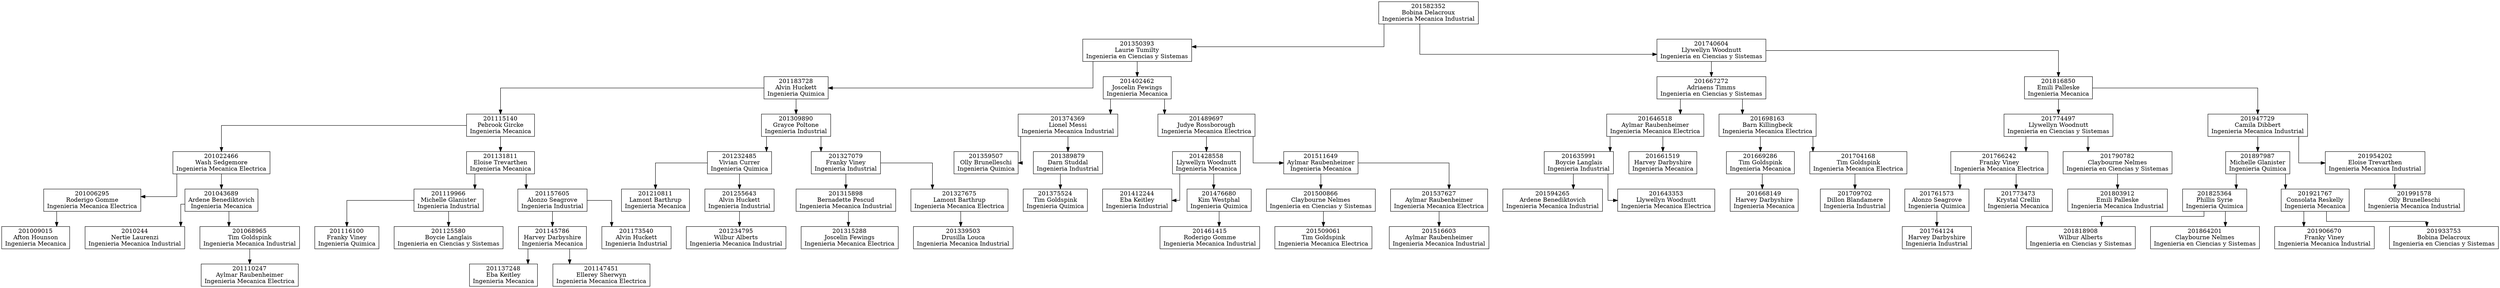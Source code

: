 digraph G {
	node [shape=box]
	splines=ortho
	nodesep=0.5
	201582352 [label="201582352
Bobina Delacroux
Ingenieria Mecanica Industrial"]
	201350393 [label="201350393
Laurie Tumilty
Ingenieria en Ciencias y Sistemas"]
	201582352 -> 201350393
	201350393 [label="201350393
Laurie Tumilty
Ingenieria en Ciencias y Sistemas"]
	201183728 [label="201183728
Alvin Huckett
Ingenieria Quimica"]
	201350393 -> 201183728
	201183728 [label="201183728
Alvin Huckett
Ingenieria Quimica"]
	201115140 [label="201115140
Pebrook Gircke
Ingenieria Mecanica"]
	201183728 -> 201115140
	201115140 [label="201115140
Pebrook Gircke
Ingenieria Mecanica"]
	201022466 [label="201022466
Wash Sedgemore
Ingenieria Mecanica Electrica"]
	201115140 -> 201022466
	201022466 [label="201022466
Wash Sedgemore
Ingenieria Mecanica Electrica"]
	201006295 [label="201006295
Roderigo Gomme
Ingenieria Mecanica Electrica"]
	201022466 -> 201006295
	201006295 [label="201006295
Roderigo Gomme
Ingenieria Mecanica Electrica"]
	201009015 [label="201009015
Afton Hounson
Ingenieria Mecanica"]
	201006295 -> 201009015
	201022466 [label="201022466
Wash Sedgemore
Ingenieria Mecanica Electrica"]
	201043689 [label="201043689
Ardene Benediktovich
Ingenieria Mecanica"]
	201022466 -> 201043689
	201043689 [label="201043689
Ardene Benediktovich
Ingenieria Mecanica"]
	2010244 [label="2010244
Nertie Laurenzi
Ingenieria Mecanica Industrial"]
	201043689 -> 2010244
	201043689 [label="201043689
Ardene Benediktovich
Ingenieria Mecanica"]
	201068965 [label="201068965
Tim Goldspink
Ingenieria Mecanica Industrial"]
	201043689 -> 201068965
	201068965 [label="201068965
Tim Goldspink
Ingenieria Mecanica Industrial"]
	201110247 [label="201110247
Aylmar Raubenheimer
Ingenieria Mecanica Electrica"]
	201068965 -> 201110247
	201115140 [label="201115140
Pebrook Gircke
Ingenieria Mecanica"]
	201131811 [label="201131811
Eloise Trevarthen
Ingenieria Mecanica"]
	201115140 -> 201131811
	201131811 [label="201131811
Eloise Trevarthen
Ingenieria Mecanica"]
	201119966 [label="201119966
Michelle Glanister
Ingenieria Industrial"]
	201131811 -> 201119966
	201119966 [label="201119966
Michelle Glanister
Ingenieria Industrial"]
	201116100 [label="201116100
Franky Viney
Ingenieria Quimica"]
	201119966 -> 201116100
	201119966 [label="201119966
Michelle Glanister
Ingenieria Industrial"]
	201125580 [label="201125580
Boycie Langlais
Ingenieria en Ciencias y Sistemas"]
	201119966 -> 201125580
	201131811 [label="201131811
Eloise Trevarthen
Ingenieria Mecanica"]
	201157605 [label="201157605
Alonzo Seagrove
Ingenieria Industrial"]
	201131811 -> 201157605
	201157605 [label="201157605
Alonzo Seagrove
Ingenieria Industrial"]
	201145786 [label="201145786
Harvey Darbyshire
Ingenieria Mecanica"]
	201157605 -> 201145786
	201145786 [label="201145786
Harvey Darbyshire
Ingenieria Mecanica"]
	201137248 [label="201137248
Eba Keitley
Ingenieria Mecanica"]
	201145786 -> 201137248
	201145786 [label="201145786
Harvey Darbyshire
Ingenieria Mecanica"]
	201147451 [label="201147451
Ellerey Sherwyn
Ingenieria Mecanica Electrica"]
	201145786 -> 201147451
	201157605 [label="201157605
Alonzo Seagrove
Ingenieria Industrial"]
	201173540 [label="201173540
Alvin Huckett
Ingenieria Industrial"]
	201157605 -> 201173540
	201183728 [label="201183728
Alvin Huckett
Ingenieria Quimica"]
	201309890 [label="201309890
Grayce Poltone
Ingenieria Industrial"]
	201183728 -> 201309890
	201309890 [label="201309890
Grayce Poltone
Ingenieria Industrial"]
	201232485 [label="201232485
Vivian Currer
Ingenieria Quimica"]
	201309890 -> 201232485
	201232485 [label="201232485
Vivian Currer
Ingenieria Quimica"]
	201210811 [label="201210811
Lamont Barthrup
Ingenieria Mecanica"]
	201232485 -> 201210811
	201232485 [label="201232485
Vivian Currer
Ingenieria Quimica"]
	201255643 [label="201255643
Alvin Huckett
Ingenieria Industrial"]
	201232485 -> 201255643
	201255643 [label="201255643
Alvin Huckett
Ingenieria Industrial"]
	201234795 [label="201234795
Wilbur Alberts
Ingenieria Mecanica Industrial"]
	201255643 -> 201234795
	201309890 [label="201309890
Grayce Poltone
Ingenieria Industrial"]
	201327079 [label="201327079
Franky Viney
Ingenieria Industrial"]
	201309890 -> 201327079
	201327079 [label="201327079
Franky Viney
Ingenieria Industrial"]
	201315898 [label="201315898
Bernadette Pescud
Ingenieria Mecanica Industrial"]
	201327079 -> 201315898
	201315898 [label="201315898
Bernadette Pescud
Ingenieria Mecanica Industrial"]
	201315288 [label="201315288
Joscelin Fewings
Ingenieria Mecanica Electrica"]
	201315898 -> 201315288
	201327079 [label="201327079
Franky Viney
Ingenieria Industrial"]
	201327675 [label="201327675
Lamont Barthrup
Ingenieria Mecanica Electrica"]
	201327079 -> 201327675
	201327675 [label="201327675
Lamont Barthrup
Ingenieria Mecanica Electrica"]
	201339503 [label="201339503
Drusilla Louca
Ingenieria Mecanica Industrial"]
	201327675 -> 201339503
	201350393 [label="201350393
Laurie Tumilty
Ingenieria en Ciencias y Sistemas"]
	201402462 [label="201402462
Joscelin Fewings
Ingenieria Mecanica"]
	201350393 -> 201402462
	201402462 [label="201402462
Joscelin Fewings
Ingenieria Mecanica"]
	201374369 [label="201374369
Lionel Messi
Ingenieria Mecanica Industrial"]
	201402462 -> 201374369
	201374369 [label="201374369
Lionel Messi
Ingenieria Mecanica Industrial"]
	201359507 [label="201359507
Olly Brunelleschi
Ingenieria Quimica"]
	201374369 -> 201359507
	201374369 [label="201374369
Lionel Messi
Ingenieria Mecanica Industrial"]
	201389879 [label="201389879
Darn Studdal
Ingenieria Industrial"]
	201374369 -> 201389879
	201389879 [label="201389879
Darn Studdal
Ingenieria Industrial"]
	201375524 [label="201375524
Tim Goldspink
Ingenieria Quimica"]
	201389879 -> 201375524
	201402462 [label="201402462
Joscelin Fewings
Ingenieria Mecanica"]
	201489697 [label="201489697
Judye Rossborough
Ingenieria Mecanica Electrica"]
	201402462 -> 201489697
	201489697 [label="201489697
Judye Rossborough
Ingenieria Mecanica Electrica"]
	201428558 [label="201428558
Llywellyn Woodnutt
Ingenieria Mecanica"]
	201489697 -> 201428558
	201428558 [label="201428558
Llywellyn Woodnutt
Ingenieria Mecanica"]
	201412244 [label="201412244
Eba Keitley
Ingenieria Industrial"]
	201428558 -> 201412244
	201428558 [label="201428558
Llywellyn Woodnutt
Ingenieria Mecanica"]
	201476680 [label="201476680
Kim Westphal
Ingenieria Quimica"]
	201428558 -> 201476680
	201476680 [label="201476680
Kim Westphal
Ingenieria Quimica"]
	201461415 [label="201461415
Roderigo Gomme
Ingenieria Mecanica Industrial"]
	201476680 -> 201461415
	201489697 [label="201489697
Judye Rossborough
Ingenieria Mecanica Electrica"]
	201511649 [label="201511649
Aylmar Raubenheimer
Ingenieria Mecanica"]
	201489697 -> 201511649
	201511649 [label="201511649
Aylmar Raubenheimer
Ingenieria Mecanica"]
	201500866 [label="201500866
Claybourne Nelmes
Ingenieria en Ciencias y Sistemas"]
	201511649 -> 201500866
	201500866 [label="201500866
Claybourne Nelmes
Ingenieria en Ciencias y Sistemas"]
	201509061 [label="201509061
Tim Goldspink
Ingenieria Mecanica Electrica"]
	201500866 -> 201509061
	201511649 [label="201511649
Aylmar Raubenheimer
Ingenieria Mecanica"]
	201537627 [label="201537627
Aylmar Raubenheimer
Ingenieria Mecanica Electrica"]
	201511649 -> 201537627
	201537627 [label="201537627
Aylmar Raubenheimer
Ingenieria Mecanica Electrica"]
	201516603 [label="201516603
Aylmar Raubenheimer
Ingenieria Mecanica Industrial"]
	201537627 -> 201516603
	201582352 [label="201582352
Bobina Delacroux
Ingenieria Mecanica Industrial"]
	201740604 [label="201740604
Llywellyn Woodnutt
Ingenieria en Ciencias y Sistemas"]
	201582352 -> 201740604
	201740604 [label="201740604
Llywellyn Woodnutt
Ingenieria en Ciencias y Sistemas"]
	201667272 [label="201667272
Adriaens Timms
Ingenieria en Ciencias y Sistemas"]
	201740604 -> 201667272
	201667272 [label="201667272
Adriaens Timms
Ingenieria en Ciencias y Sistemas"]
	201646518 [label="201646518
Aylmar Raubenheimer
Ingenieria Mecanica Electrica"]
	201667272 -> 201646518
	201646518 [label="201646518
Aylmar Raubenheimer
Ingenieria Mecanica Electrica"]
	201635991 [label="201635991
Boycie Langlais
Ingenieria Industrial"]
	201646518 -> 201635991
	201635991 [label="201635991
Boycie Langlais
Ingenieria Industrial"]
	201594265 [label="201594265
Ardene Benediktovich
Ingenieria Mecanica Industrial"]
	201635991 -> 201594265
	201635991 [label="201635991
Boycie Langlais
Ingenieria Industrial"]
	201643353 [label="201643353
Llywellyn Woodnutt
Ingenieria Mecanica Electrica"]
	201635991 -> 201643353
	201646518 [label="201646518
Aylmar Raubenheimer
Ingenieria Mecanica Electrica"]
	201661519 [label="201661519
Harvey Darbyshire
Ingenieria Mecanica"]
	201646518 -> 201661519
	201667272 [label="201667272
Adriaens Timms
Ingenieria en Ciencias y Sistemas"]
	201698163 [label="201698163
Barn Killingbeck
Ingenieria Mecanica Electrica"]
	201667272 -> 201698163
	201698163 [label="201698163
Barn Killingbeck
Ingenieria Mecanica Electrica"]
	201669286 [label="201669286
Tim Goldspink
Ingenieria Mecanica"]
	201698163 -> 201669286
	201669286 [label="201669286
Tim Goldspink
Ingenieria Mecanica"]
	201668149 [label="201668149
Harvey Darbyshire
Ingenieria Mecanica"]
	201669286 -> 201668149
	201698163 [label="201698163
Barn Killingbeck
Ingenieria Mecanica Electrica"]
	201704168 [label="201704168
Tim Goldspink
Ingenieria Mecanica Electrica"]
	201698163 -> 201704168
	201704168 [label="201704168
Tim Goldspink
Ingenieria Mecanica Electrica"]
	201709702 [label="201709702
Dillon Blandamere
Ingenieria Industrial"]
	201704168 -> 201709702
	201740604 [label="201740604
Llywellyn Woodnutt
Ingenieria en Ciencias y Sistemas"]
	201816850 [label="201816850
Emili Palleske
Ingenieria Mecanica"]
	201740604 -> 201816850
	201816850 [label="201816850
Emili Palleske
Ingenieria Mecanica"]
	201774497 [label="201774497
Llywellyn Woodnutt
Ingenieria en Ciencias y Sistemas"]
	201816850 -> 201774497
	201774497 [label="201774497
Llywellyn Woodnutt
Ingenieria en Ciencias y Sistemas"]
	201766242 [label="201766242
Franky Viney
Ingenieria Mecanica Electrica"]
	201774497 -> 201766242
	201766242 [label="201766242
Franky Viney
Ingenieria Mecanica Electrica"]
	201761573 [label="201761573
Alonzo Seagrove
Ingenieria Quimica"]
	201766242 -> 201761573
	201761573 [label="201761573
Alonzo Seagrove
Ingenieria Quimica"]
	201764124 [label="201764124
Harvey Darbyshire
Ingenieria Industrial"]
	201761573 -> 201764124
	201766242 [label="201766242
Franky Viney
Ingenieria Mecanica Electrica"]
	201773473 [label="201773473
Krystal Crellin
Ingenieria Mecanica"]
	201766242 -> 201773473
	201774497 [label="201774497
Llywellyn Woodnutt
Ingenieria en Ciencias y Sistemas"]
	201790782 [label="201790782
Claybourne Nelmes
Ingenieria en Ciencias y Sistemas"]
	201774497 -> 201790782
	201790782 [label="201790782
Claybourne Nelmes
Ingenieria en Ciencias y Sistemas"]
	201803912 [label="201803912
Emili Palleske
Ingenieria Mecanica Industrial"]
	201790782 -> 201803912
	201816850 [label="201816850
Emili Palleske
Ingenieria Mecanica"]
	201947729 [label="201947729
Camila Dibbert
Ingenieria Mecanica Industrial"]
	201816850 -> 201947729
	201947729 [label="201947729
Camila Dibbert
Ingenieria Mecanica Industrial"]
	201897987 [label="201897987
Michelle Glanister
Ingenieria Quimica"]
	201947729 -> 201897987
	201897987 [label="201897987
Michelle Glanister
Ingenieria Quimica"]
	201825364 [label="201825364
Phillis Syrie
Ingenieria Quimica"]
	201897987 -> 201825364
	201825364 [label="201825364
Phillis Syrie
Ingenieria Quimica"]
	201818908 [label="201818908
Wilbur Alberts
Ingenieria en Ciencias y Sistemas"]
	201825364 -> 201818908
	201825364 [label="201825364
Phillis Syrie
Ingenieria Quimica"]
	201864201 [label="201864201
Claybourne Nelmes
Ingenieria en Ciencias y Sistemas"]
	201825364 -> 201864201
	201897987 [label="201897987
Michelle Glanister
Ingenieria Quimica"]
	201921767 [label="201921767
Consolata Reskelly
Ingenieria Mecanica"]
	201897987 -> 201921767
	201921767 [label="201921767
Consolata Reskelly
Ingenieria Mecanica"]
	201906670 [label="201906670
Franky Viney
Ingenieria Mecanica Industrial"]
	201921767 -> 201906670
	201921767 [label="201921767
Consolata Reskelly
Ingenieria Mecanica"]
	201933753 [label="201933753
Bobina Delacroux
Ingenieria en Ciencias y Sistemas"]
	201921767 -> 201933753
	201947729 [label="201947729
Camila Dibbert
Ingenieria Mecanica Industrial"]
	201954202 [label="201954202
Eloise Trevarthen
Ingenieria Mecanica Industrial"]
	201947729 -> 201954202
	201954202 [label="201954202
Eloise Trevarthen
Ingenieria Mecanica Industrial"]
	201991578 [label="201991578
Olly Brunelleschi
Ingenieria Mecanica Industrial"]
	201954202 -> 201991578
}
